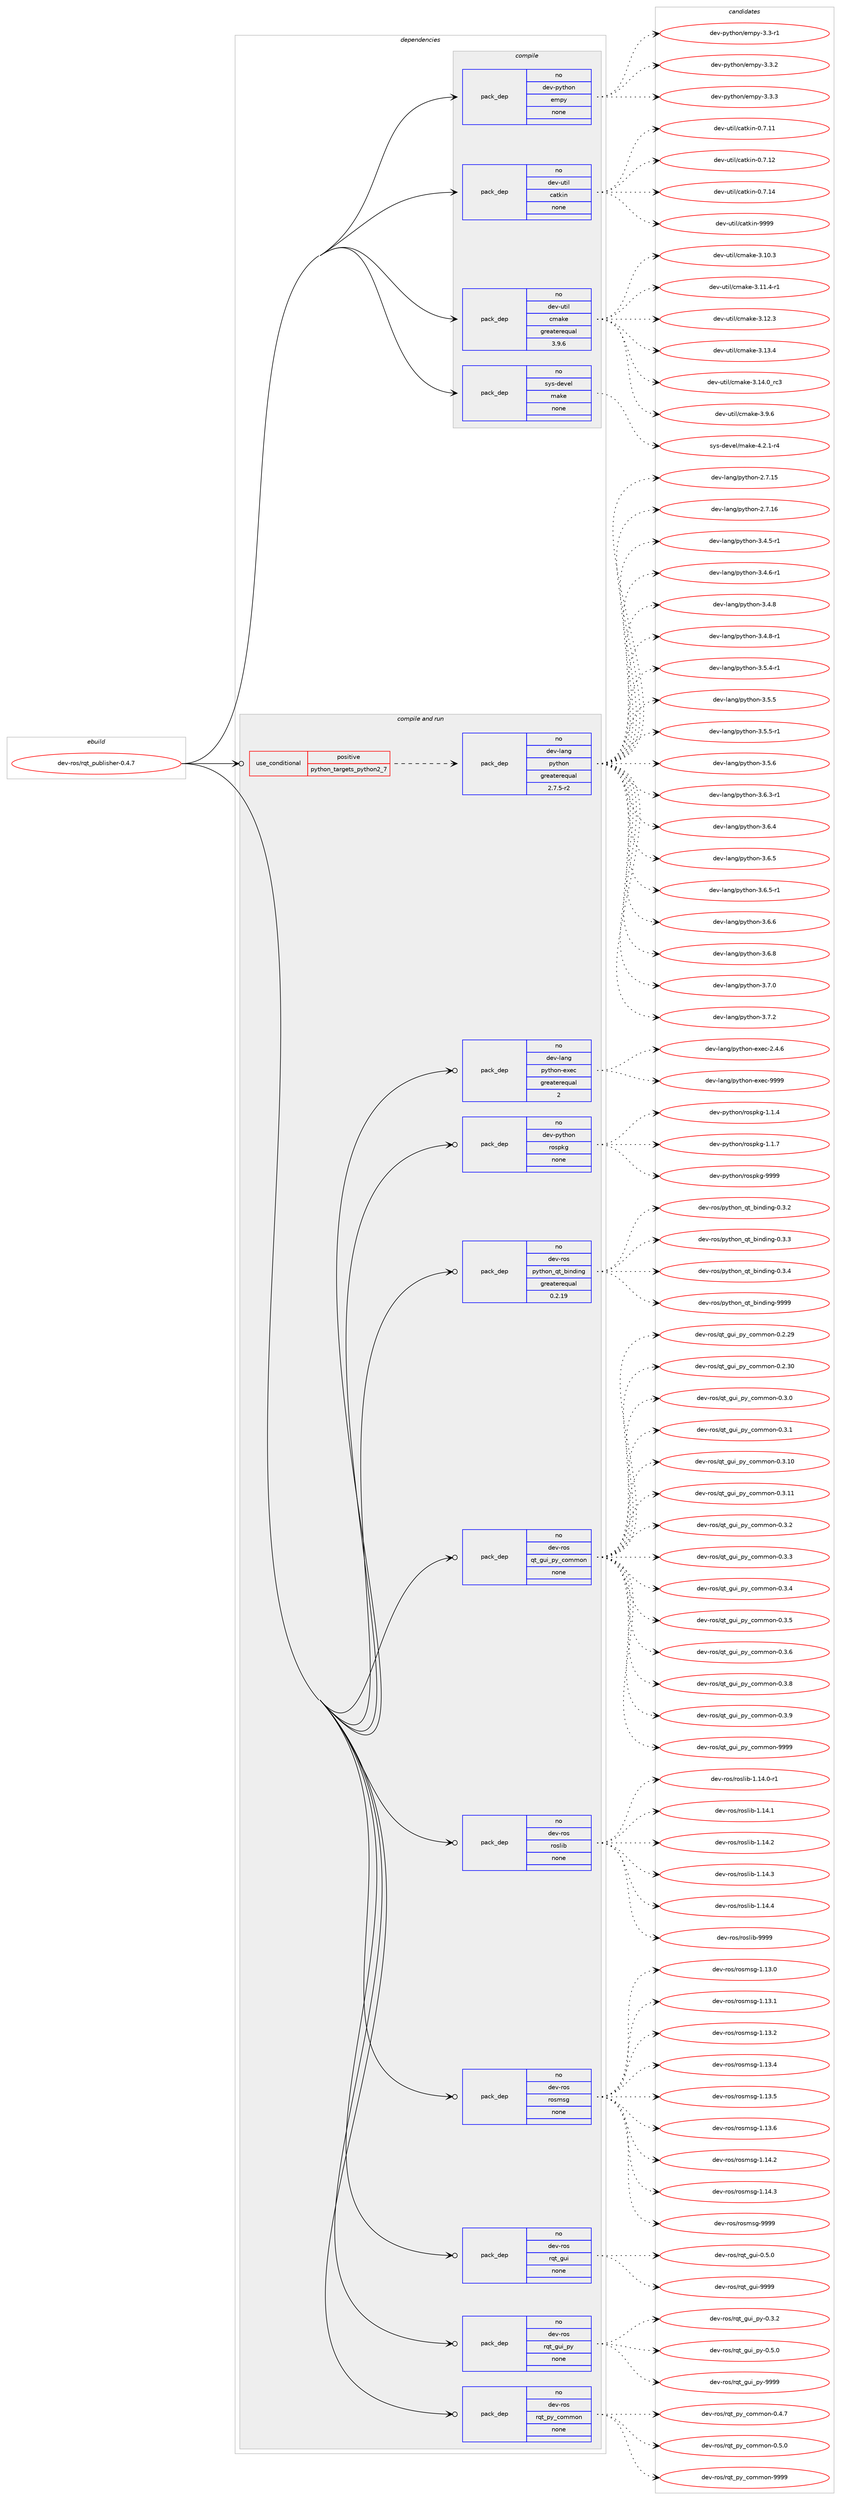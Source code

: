 digraph prolog {

# *************
# Graph options
# *************

newrank=true;
concentrate=true;
compound=true;
graph [rankdir=LR,fontname=Helvetica,fontsize=10,ranksep=1.5];#, ranksep=2.5, nodesep=0.2];
edge  [arrowhead=vee];
node  [fontname=Helvetica,fontsize=10];

# **********
# The ebuild
# **********

subgraph cluster_leftcol {
color=gray;
rank=same;
label=<<i>ebuild</i>>;
id [label="dev-ros/rqt_publisher-0.4.7", color=red, width=4, href="../dev-ros/rqt_publisher-0.4.7.svg"];
}

# ****************
# The dependencies
# ****************

subgraph cluster_midcol {
color=gray;
label=<<i>dependencies</i>>;
subgraph cluster_compile {
fillcolor="#eeeeee";
style=filled;
label=<<i>compile</i>>;
subgraph pack1055772 {
dependency1469683 [label=<<TABLE BORDER="0" CELLBORDER="1" CELLSPACING="0" CELLPADDING="4" WIDTH="220"><TR><TD ROWSPAN="6" CELLPADDING="30">pack_dep</TD></TR><TR><TD WIDTH="110">no</TD></TR><TR><TD>dev-python</TD></TR><TR><TD>empy</TD></TR><TR><TD>none</TD></TR><TR><TD></TD></TR></TABLE>>, shape=none, color=blue];
}
id:e -> dependency1469683:w [weight=20,style="solid",arrowhead="vee"];
subgraph pack1055773 {
dependency1469684 [label=<<TABLE BORDER="0" CELLBORDER="1" CELLSPACING="0" CELLPADDING="4" WIDTH="220"><TR><TD ROWSPAN="6" CELLPADDING="30">pack_dep</TD></TR><TR><TD WIDTH="110">no</TD></TR><TR><TD>dev-util</TD></TR><TR><TD>catkin</TD></TR><TR><TD>none</TD></TR><TR><TD></TD></TR></TABLE>>, shape=none, color=blue];
}
id:e -> dependency1469684:w [weight=20,style="solid",arrowhead="vee"];
subgraph pack1055774 {
dependency1469685 [label=<<TABLE BORDER="0" CELLBORDER="1" CELLSPACING="0" CELLPADDING="4" WIDTH="220"><TR><TD ROWSPAN="6" CELLPADDING="30">pack_dep</TD></TR><TR><TD WIDTH="110">no</TD></TR><TR><TD>dev-util</TD></TR><TR><TD>cmake</TD></TR><TR><TD>greaterequal</TD></TR><TR><TD>3.9.6</TD></TR></TABLE>>, shape=none, color=blue];
}
id:e -> dependency1469685:w [weight=20,style="solid",arrowhead="vee"];
subgraph pack1055775 {
dependency1469686 [label=<<TABLE BORDER="0" CELLBORDER="1" CELLSPACING="0" CELLPADDING="4" WIDTH="220"><TR><TD ROWSPAN="6" CELLPADDING="30">pack_dep</TD></TR><TR><TD WIDTH="110">no</TD></TR><TR><TD>sys-devel</TD></TR><TR><TD>make</TD></TR><TR><TD>none</TD></TR><TR><TD></TD></TR></TABLE>>, shape=none, color=blue];
}
id:e -> dependency1469686:w [weight=20,style="solid",arrowhead="vee"];
}
subgraph cluster_compileandrun {
fillcolor="#eeeeee";
style=filled;
label=<<i>compile and run</i>>;
subgraph cond390521 {
dependency1469687 [label=<<TABLE BORDER="0" CELLBORDER="1" CELLSPACING="0" CELLPADDING="4"><TR><TD ROWSPAN="3" CELLPADDING="10">use_conditional</TD></TR><TR><TD>positive</TD></TR><TR><TD>python_targets_python2_7</TD></TR></TABLE>>, shape=none, color=red];
subgraph pack1055776 {
dependency1469688 [label=<<TABLE BORDER="0" CELLBORDER="1" CELLSPACING="0" CELLPADDING="4" WIDTH="220"><TR><TD ROWSPAN="6" CELLPADDING="30">pack_dep</TD></TR><TR><TD WIDTH="110">no</TD></TR><TR><TD>dev-lang</TD></TR><TR><TD>python</TD></TR><TR><TD>greaterequal</TD></TR><TR><TD>2.7.5-r2</TD></TR></TABLE>>, shape=none, color=blue];
}
dependency1469687:e -> dependency1469688:w [weight=20,style="dashed",arrowhead="vee"];
}
id:e -> dependency1469687:w [weight=20,style="solid",arrowhead="odotvee"];
subgraph pack1055777 {
dependency1469689 [label=<<TABLE BORDER="0" CELLBORDER="1" CELLSPACING="0" CELLPADDING="4" WIDTH="220"><TR><TD ROWSPAN="6" CELLPADDING="30">pack_dep</TD></TR><TR><TD WIDTH="110">no</TD></TR><TR><TD>dev-lang</TD></TR><TR><TD>python-exec</TD></TR><TR><TD>greaterequal</TD></TR><TR><TD>2</TD></TR></TABLE>>, shape=none, color=blue];
}
id:e -> dependency1469689:w [weight=20,style="solid",arrowhead="odotvee"];
subgraph pack1055778 {
dependency1469690 [label=<<TABLE BORDER="0" CELLBORDER="1" CELLSPACING="0" CELLPADDING="4" WIDTH="220"><TR><TD ROWSPAN="6" CELLPADDING="30">pack_dep</TD></TR><TR><TD WIDTH="110">no</TD></TR><TR><TD>dev-python</TD></TR><TR><TD>rospkg</TD></TR><TR><TD>none</TD></TR><TR><TD></TD></TR></TABLE>>, shape=none, color=blue];
}
id:e -> dependency1469690:w [weight=20,style="solid",arrowhead="odotvee"];
subgraph pack1055779 {
dependency1469691 [label=<<TABLE BORDER="0" CELLBORDER="1" CELLSPACING="0" CELLPADDING="4" WIDTH="220"><TR><TD ROWSPAN="6" CELLPADDING="30">pack_dep</TD></TR><TR><TD WIDTH="110">no</TD></TR><TR><TD>dev-ros</TD></TR><TR><TD>python_qt_binding</TD></TR><TR><TD>greaterequal</TD></TR><TR><TD>0.2.19</TD></TR></TABLE>>, shape=none, color=blue];
}
id:e -> dependency1469691:w [weight=20,style="solid",arrowhead="odotvee"];
subgraph pack1055780 {
dependency1469692 [label=<<TABLE BORDER="0" CELLBORDER="1" CELLSPACING="0" CELLPADDING="4" WIDTH="220"><TR><TD ROWSPAN="6" CELLPADDING="30">pack_dep</TD></TR><TR><TD WIDTH="110">no</TD></TR><TR><TD>dev-ros</TD></TR><TR><TD>qt_gui_py_common</TD></TR><TR><TD>none</TD></TR><TR><TD></TD></TR></TABLE>>, shape=none, color=blue];
}
id:e -> dependency1469692:w [weight=20,style="solid",arrowhead="odotvee"];
subgraph pack1055781 {
dependency1469693 [label=<<TABLE BORDER="0" CELLBORDER="1" CELLSPACING="0" CELLPADDING="4" WIDTH="220"><TR><TD ROWSPAN="6" CELLPADDING="30">pack_dep</TD></TR><TR><TD WIDTH="110">no</TD></TR><TR><TD>dev-ros</TD></TR><TR><TD>roslib</TD></TR><TR><TD>none</TD></TR><TR><TD></TD></TR></TABLE>>, shape=none, color=blue];
}
id:e -> dependency1469693:w [weight=20,style="solid",arrowhead="odotvee"];
subgraph pack1055782 {
dependency1469694 [label=<<TABLE BORDER="0" CELLBORDER="1" CELLSPACING="0" CELLPADDING="4" WIDTH="220"><TR><TD ROWSPAN="6" CELLPADDING="30">pack_dep</TD></TR><TR><TD WIDTH="110">no</TD></TR><TR><TD>dev-ros</TD></TR><TR><TD>rosmsg</TD></TR><TR><TD>none</TD></TR><TR><TD></TD></TR></TABLE>>, shape=none, color=blue];
}
id:e -> dependency1469694:w [weight=20,style="solid",arrowhead="odotvee"];
subgraph pack1055783 {
dependency1469695 [label=<<TABLE BORDER="0" CELLBORDER="1" CELLSPACING="0" CELLPADDING="4" WIDTH="220"><TR><TD ROWSPAN="6" CELLPADDING="30">pack_dep</TD></TR><TR><TD WIDTH="110">no</TD></TR><TR><TD>dev-ros</TD></TR><TR><TD>rqt_gui</TD></TR><TR><TD>none</TD></TR><TR><TD></TD></TR></TABLE>>, shape=none, color=blue];
}
id:e -> dependency1469695:w [weight=20,style="solid",arrowhead="odotvee"];
subgraph pack1055784 {
dependency1469696 [label=<<TABLE BORDER="0" CELLBORDER="1" CELLSPACING="0" CELLPADDING="4" WIDTH="220"><TR><TD ROWSPAN="6" CELLPADDING="30">pack_dep</TD></TR><TR><TD WIDTH="110">no</TD></TR><TR><TD>dev-ros</TD></TR><TR><TD>rqt_gui_py</TD></TR><TR><TD>none</TD></TR><TR><TD></TD></TR></TABLE>>, shape=none, color=blue];
}
id:e -> dependency1469696:w [weight=20,style="solid",arrowhead="odotvee"];
subgraph pack1055785 {
dependency1469697 [label=<<TABLE BORDER="0" CELLBORDER="1" CELLSPACING="0" CELLPADDING="4" WIDTH="220"><TR><TD ROWSPAN="6" CELLPADDING="30">pack_dep</TD></TR><TR><TD WIDTH="110">no</TD></TR><TR><TD>dev-ros</TD></TR><TR><TD>rqt_py_common</TD></TR><TR><TD>none</TD></TR><TR><TD></TD></TR></TABLE>>, shape=none, color=blue];
}
id:e -> dependency1469697:w [weight=20,style="solid",arrowhead="odotvee"];
}
subgraph cluster_run {
fillcolor="#eeeeee";
style=filled;
label=<<i>run</i>>;
}
}

# **************
# The candidates
# **************

subgraph cluster_choices {
rank=same;
color=gray;
label=<<i>candidates</i>>;

subgraph choice1055772 {
color=black;
nodesep=1;
choice1001011184511212111610411111047101109112121455146514511449 [label="dev-python/empy-3.3-r1", color=red, width=4,href="../dev-python/empy-3.3-r1.svg"];
choice1001011184511212111610411111047101109112121455146514650 [label="dev-python/empy-3.3.2", color=red, width=4,href="../dev-python/empy-3.3.2.svg"];
choice1001011184511212111610411111047101109112121455146514651 [label="dev-python/empy-3.3.3", color=red, width=4,href="../dev-python/empy-3.3.3.svg"];
dependency1469683:e -> choice1001011184511212111610411111047101109112121455146514511449:w [style=dotted,weight="100"];
dependency1469683:e -> choice1001011184511212111610411111047101109112121455146514650:w [style=dotted,weight="100"];
dependency1469683:e -> choice1001011184511212111610411111047101109112121455146514651:w [style=dotted,weight="100"];
}
subgraph choice1055773 {
color=black;
nodesep=1;
choice1001011184511711610510847999711610710511045484655464949 [label="dev-util/catkin-0.7.11", color=red, width=4,href="../dev-util/catkin-0.7.11.svg"];
choice1001011184511711610510847999711610710511045484655464950 [label="dev-util/catkin-0.7.12", color=red, width=4,href="../dev-util/catkin-0.7.12.svg"];
choice1001011184511711610510847999711610710511045484655464952 [label="dev-util/catkin-0.7.14", color=red, width=4,href="../dev-util/catkin-0.7.14.svg"];
choice100101118451171161051084799971161071051104557575757 [label="dev-util/catkin-9999", color=red, width=4,href="../dev-util/catkin-9999.svg"];
dependency1469684:e -> choice1001011184511711610510847999711610710511045484655464949:w [style=dotted,weight="100"];
dependency1469684:e -> choice1001011184511711610510847999711610710511045484655464950:w [style=dotted,weight="100"];
dependency1469684:e -> choice1001011184511711610510847999711610710511045484655464952:w [style=dotted,weight="100"];
dependency1469684:e -> choice100101118451171161051084799971161071051104557575757:w [style=dotted,weight="100"];
}
subgraph choice1055774 {
color=black;
nodesep=1;
choice1001011184511711610510847991099710710145514649484651 [label="dev-util/cmake-3.10.3", color=red, width=4,href="../dev-util/cmake-3.10.3.svg"];
choice10010111845117116105108479910997107101455146494946524511449 [label="dev-util/cmake-3.11.4-r1", color=red, width=4,href="../dev-util/cmake-3.11.4-r1.svg"];
choice1001011184511711610510847991099710710145514649504651 [label="dev-util/cmake-3.12.3", color=red, width=4,href="../dev-util/cmake-3.12.3.svg"];
choice1001011184511711610510847991099710710145514649514652 [label="dev-util/cmake-3.13.4", color=red, width=4,href="../dev-util/cmake-3.13.4.svg"];
choice1001011184511711610510847991099710710145514649524648951149951 [label="dev-util/cmake-3.14.0_rc3", color=red, width=4,href="../dev-util/cmake-3.14.0_rc3.svg"];
choice10010111845117116105108479910997107101455146574654 [label="dev-util/cmake-3.9.6", color=red, width=4,href="../dev-util/cmake-3.9.6.svg"];
dependency1469685:e -> choice1001011184511711610510847991099710710145514649484651:w [style=dotted,weight="100"];
dependency1469685:e -> choice10010111845117116105108479910997107101455146494946524511449:w [style=dotted,weight="100"];
dependency1469685:e -> choice1001011184511711610510847991099710710145514649504651:w [style=dotted,weight="100"];
dependency1469685:e -> choice1001011184511711610510847991099710710145514649514652:w [style=dotted,weight="100"];
dependency1469685:e -> choice1001011184511711610510847991099710710145514649524648951149951:w [style=dotted,weight="100"];
dependency1469685:e -> choice10010111845117116105108479910997107101455146574654:w [style=dotted,weight="100"];
}
subgraph choice1055775 {
color=black;
nodesep=1;
choice1151211154510010111810110847109971071014552465046494511452 [label="sys-devel/make-4.2.1-r4", color=red, width=4,href="../sys-devel/make-4.2.1-r4.svg"];
dependency1469686:e -> choice1151211154510010111810110847109971071014552465046494511452:w [style=dotted,weight="100"];
}
subgraph choice1055776 {
color=black;
nodesep=1;
choice10010111845108971101034711212111610411111045504655464953 [label="dev-lang/python-2.7.15", color=red, width=4,href="../dev-lang/python-2.7.15.svg"];
choice10010111845108971101034711212111610411111045504655464954 [label="dev-lang/python-2.7.16", color=red, width=4,href="../dev-lang/python-2.7.16.svg"];
choice1001011184510897110103471121211161041111104551465246534511449 [label="dev-lang/python-3.4.5-r1", color=red, width=4,href="../dev-lang/python-3.4.5-r1.svg"];
choice1001011184510897110103471121211161041111104551465246544511449 [label="dev-lang/python-3.4.6-r1", color=red, width=4,href="../dev-lang/python-3.4.6-r1.svg"];
choice100101118451089711010347112121116104111110455146524656 [label="dev-lang/python-3.4.8", color=red, width=4,href="../dev-lang/python-3.4.8.svg"];
choice1001011184510897110103471121211161041111104551465246564511449 [label="dev-lang/python-3.4.8-r1", color=red, width=4,href="../dev-lang/python-3.4.8-r1.svg"];
choice1001011184510897110103471121211161041111104551465346524511449 [label="dev-lang/python-3.5.4-r1", color=red, width=4,href="../dev-lang/python-3.5.4-r1.svg"];
choice100101118451089711010347112121116104111110455146534653 [label="dev-lang/python-3.5.5", color=red, width=4,href="../dev-lang/python-3.5.5.svg"];
choice1001011184510897110103471121211161041111104551465346534511449 [label="dev-lang/python-3.5.5-r1", color=red, width=4,href="../dev-lang/python-3.5.5-r1.svg"];
choice100101118451089711010347112121116104111110455146534654 [label="dev-lang/python-3.5.6", color=red, width=4,href="../dev-lang/python-3.5.6.svg"];
choice1001011184510897110103471121211161041111104551465446514511449 [label="dev-lang/python-3.6.3-r1", color=red, width=4,href="../dev-lang/python-3.6.3-r1.svg"];
choice100101118451089711010347112121116104111110455146544652 [label="dev-lang/python-3.6.4", color=red, width=4,href="../dev-lang/python-3.6.4.svg"];
choice100101118451089711010347112121116104111110455146544653 [label="dev-lang/python-3.6.5", color=red, width=4,href="../dev-lang/python-3.6.5.svg"];
choice1001011184510897110103471121211161041111104551465446534511449 [label="dev-lang/python-3.6.5-r1", color=red, width=4,href="../dev-lang/python-3.6.5-r1.svg"];
choice100101118451089711010347112121116104111110455146544654 [label="dev-lang/python-3.6.6", color=red, width=4,href="../dev-lang/python-3.6.6.svg"];
choice100101118451089711010347112121116104111110455146544656 [label="dev-lang/python-3.6.8", color=red, width=4,href="../dev-lang/python-3.6.8.svg"];
choice100101118451089711010347112121116104111110455146554648 [label="dev-lang/python-3.7.0", color=red, width=4,href="../dev-lang/python-3.7.0.svg"];
choice100101118451089711010347112121116104111110455146554650 [label="dev-lang/python-3.7.2", color=red, width=4,href="../dev-lang/python-3.7.2.svg"];
dependency1469688:e -> choice10010111845108971101034711212111610411111045504655464953:w [style=dotted,weight="100"];
dependency1469688:e -> choice10010111845108971101034711212111610411111045504655464954:w [style=dotted,weight="100"];
dependency1469688:e -> choice1001011184510897110103471121211161041111104551465246534511449:w [style=dotted,weight="100"];
dependency1469688:e -> choice1001011184510897110103471121211161041111104551465246544511449:w [style=dotted,weight="100"];
dependency1469688:e -> choice100101118451089711010347112121116104111110455146524656:w [style=dotted,weight="100"];
dependency1469688:e -> choice1001011184510897110103471121211161041111104551465246564511449:w [style=dotted,weight="100"];
dependency1469688:e -> choice1001011184510897110103471121211161041111104551465346524511449:w [style=dotted,weight="100"];
dependency1469688:e -> choice100101118451089711010347112121116104111110455146534653:w [style=dotted,weight="100"];
dependency1469688:e -> choice1001011184510897110103471121211161041111104551465346534511449:w [style=dotted,weight="100"];
dependency1469688:e -> choice100101118451089711010347112121116104111110455146534654:w [style=dotted,weight="100"];
dependency1469688:e -> choice1001011184510897110103471121211161041111104551465446514511449:w [style=dotted,weight="100"];
dependency1469688:e -> choice100101118451089711010347112121116104111110455146544652:w [style=dotted,weight="100"];
dependency1469688:e -> choice100101118451089711010347112121116104111110455146544653:w [style=dotted,weight="100"];
dependency1469688:e -> choice1001011184510897110103471121211161041111104551465446534511449:w [style=dotted,weight="100"];
dependency1469688:e -> choice100101118451089711010347112121116104111110455146544654:w [style=dotted,weight="100"];
dependency1469688:e -> choice100101118451089711010347112121116104111110455146544656:w [style=dotted,weight="100"];
dependency1469688:e -> choice100101118451089711010347112121116104111110455146554648:w [style=dotted,weight="100"];
dependency1469688:e -> choice100101118451089711010347112121116104111110455146554650:w [style=dotted,weight="100"];
}
subgraph choice1055777 {
color=black;
nodesep=1;
choice1001011184510897110103471121211161041111104510112010199455046524654 [label="dev-lang/python-exec-2.4.6", color=red, width=4,href="../dev-lang/python-exec-2.4.6.svg"];
choice10010111845108971101034711212111610411111045101120101994557575757 [label="dev-lang/python-exec-9999", color=red, width=4,href="../dev-lang/python-exec-9999.svg"];
dependency1469689:e -> choice1001011184510897110103471121211161041111104510112010199455046524654:w [style=dotted,weight="100"];
dependency1469689:e -> choice10010111845108971101034711212111610411111045101120101994557575757:w [style=dotted,weight="100"];
}
subgraph choice1055778 {
color=black;
nodesep=1;
choice1001011184511212111610411111047114111115112107103454946494652 [label="dev-python/rospkg-1.1.4", color=red, width=4,href="../dev-python/rospkg-1.1.4.svg"];
choice1001011184511212111610411111047114111115112107103454946494655 [label="dev-python/rospkg-1.1.7", color=red, width=4,href="../dev-python/rospkg-1.1.7.svg"];
choice10010111845112121116104111110471141111151121071034557575757 [label="dev-python/rospkg-9999", color=red, width=4,href="../dev-python/rospkg-9999.svg"];
dependency1469690:e -> choice1001011184511212111610411111047114111115112107103454946494652:w [style=dotted,weight="100"];
dependency1469690:e -> choice1001011184511212111610411111047114111115112107103454946494655:w [style=dotted,weight="100"];
dependency1469690:e -> choice10010111845112121116104111110471141111151121071034557575757:w [style=dotted,weight="100"];
}
subgraph choice1055779 {
color=black;
nodesep=1;
choice1001011184511411111547112121116104111110951131169598105110100105110103454846514650 [label="dev-ros/python_qt_binding-0.3.2", color=red, width=4,href="../dev-ros/python_qt_binding-0.3.2.svg"];
choice1001011184511411111547112121116104111110951131169598105110100105110103454846514651 [label="dev-ros/python_qt_binding-0.3.3", color=red, width=4,href="../dev-ros/python_qt_binding-0.3.3.svg"];
choice1001011184511411111547112121116104111110951131169598105110100105110103454846514652 [label="dev-ros/python_qt_binding-0.3.4", color=red, width=4,href="../dev-ros/python_qt_binding-0.3.4.svg"];
choice10010111845114111115471121211161041111109511311695981051101001051101034557575757 [label="dev-ros/python_qt_binding-9999", color=red, width=4,href="../dev-ros/python_qt_binding-9999.svg"];
dependency1469691:e -> choice1001011184511411111547112121116104111110951131169598105110100105110103454846514650:w [style=dotted,weight="100"];
dependency1469691:e -> choice1001011184511411111547112121116104111110951131169598105110100105110103454846514651:w [style=dotted,weight="100"];
dependency1469691:e -> choice1001011184511411111547112121116104111110951131169598105110100105110103454846514652:w [style=dotted,weight="100"];
dependency1469691:e -> choice10010111845114111115471121211161041111109511311695981051101001051101034557575757:w [style=dotted,weight="100"];
}
subgraph choice1055780 {
color=black;
nodesep=1;
choice10010111845114111115471131169510311710595112121959911110910911111045484650465057 [label="dev-ros/qt_gui_py_common-0.2.29", color=red, width=4,href="../dev-ros/qt_gui_py_common-0.2.29.svg"];
choice10010111845114111115471131169510311710595112121959911110910911111045484650465148 [label="dev-ros/qt_gui_py_common-0.2.30", color=red, width=4,href="../dev-ros/qt_gui_py_common-0.2.30.svg"];
choice100101118451141111154711311695103117105951121219599111109109111110454846514648 [label="dev-ros/qt_gui_py_common-0.3.0", color=red, width=4,href="../dev-ros/qt_gui_py_common-0.3.0.svg"];
choice100101118451141111154711311695103117105951121219599111109109111110454846514649 [label="dev-ros/qt_gui_py_common-0.3.1", color=red, width=4,href="../dev-ros/qt_gui_py_common-0.3.1.svg"];
choice10010111845114111115471131169510311710595112121959911110910911111045484651464948 [label="dev-ros/qt_gui_py_common-0.3.10", color=red, width=4,href="../dev-ros/qt_gui_py_common-0.3.10.svg"];
choice10010111845114111115471131169510311710595112121959911110910911111045484651464949 [label="dev-ros/qt_gui_py_common-0.3.11", color=red, width=4,href="../dev-ros/qt_gui_py_common-0.3.11.svg"];
choice100101118451141111154711311695103117105951121219599111109109111110454846514650 [label="dev-ros/qt_gui_py_common-0.3.2", color=red, width=4,href="../dev-ros/qt_gui_py_common-0.3.2.svg"];
choice100101118451141111154711311695103117105951121219599111109109111110454846514651 [label="dev-ros/qt_gui_py_common-0.3.3", color=red, width=4,href="../dev-ros/qt_gui_py_common-0.3.3.svg"];
choice100101118451141111154711311695103117105951121219599111109109111110454846514652 [label="dev-ros/qt_gui_py_common-0.3.4", color=red, width=4,href="../dev-ros/qt_gui_py_common-0.3.4.svg"];
choice100101118451141111154711311695103117105951121219599111109109111110454846514653 [label="dev-ros/qt_gui_py_common-0.3.5", color=red, width=4,href="../dev-ros/qt_gui_py_common-0.3.5.svg"];
choice100101118451141111154711311695103117105951121219599111109109111110454846514654 [label="dev-ros/qt_gui_py_common-0.3.6", color=red, width=4,href="../dev-ros/qt_gui_py_common-0.3.6.svg"];
choice100101118451141111154711311695103117105951121219599111109109111110454846514656 [label="dev-ros/qt_gui_py_common-0.3.8", color=red, width=4,href="../dev-ros/qt_gui_py_common-0.3.8.svg"];
choice100101118451141111154711311695103117105951121219599111109109111110454846514657 [label="dev-ros/qt_gui_py_common-0.3.9", color=red, width=4,href="../dev-ros/qt_gui_py_common-0.3.9.svg"];
choice1001011184511411111547113116951031171059511212195991111091091111104557575757 [label="dev-ros/qt_gui_py_common-9999", color=red, width=4,href="../dev-ros/qt_gui_py_common-9999.svg"];
dependency1469692:e -> choice10010111845114111115471131169510311710595112121959911110910911111045484650465057:w [style=dotted,weight="100"];
dependency1469692:e -> choice10010111845114111115471131169510311710595112121959911110910911111045484650465148:w [style=dotted,weight="100"];
dependency1469692:e -> choice100101118451141111154711311695103117105951121219599111109109111110454846514648:w [style=dotted,weight="100"];
dependency1469692:e -> choice100101118451141111154711311695103117105951121219599111109109111110454846514649:w [style=dotted,weight="100"];
dependency1469692:e -> choice10010111845114111115471131169510311710595112121959911110910911111045484651464948:w [style=dotted,weight="100"];
dependency1469692:e -> choice10010111845114111115471131169510311710595112121959911110910911111045484651464949:w [style=dotted,weight="100"];
dependency1469692:e -> choice100101118451141111154711311695103117105951121219599111109109111110454846514650:w [style=dotted,weight="100"];
dependency1469692:e -> choice100101118451141111154711311695103117105951121219599111109109111110454846514651:w [style=dotted,weight="100"];
dependency1469692:e -> choice100101118451141111154711311695103117105951121219599111109109111110454846514652:w [style=dotted,weight="100"];
dependency1469692:e -> choice100101118451141111154711311695103117105951121219599111109109111110454846514653:w [style=dotted,weight="100"];
dependency1469692:e -> choice100101118451141111154711311695103117105951121219599111109109111110454846514654:w [style=dotted,weight="100"];
dependency1469692:e -> choice100101118451141111154711311695103117105951121219599111109109111110454846514656:w [style=dotted,weight="100"];
dependency1469692:e -> choice100101118451141111154711311695103117105951121219599111109109111110454846514657:w [style=dotted,weight="100"];
dependency1469692:e -> choice1001011184511411111547113116951031171059511212195991111091091111104557575757:w [style=dotted,weight="100"];
}
subgraph choice1055781 {
color=black;
nodesep=1;
choice100101118451141111154711411111510810598454946495246484511449 [label="dev-ros/roslib-1.14.0-r1", color=red, width=4,href="../dev-ros/roslib-1.14.0-r1.svg"];
choice10010111845114111115471141111151081059845494649524649 [label="dev-ros/roslib-1.14.1", color=red, width=4,href="../dev-ros/roslib-1.14.1.svg"];
choice10010111845114111115471141111151081059845494649524650 [label="dev-ros/roslib-1.14.2", color=red, width=4,href="../dev-ros/roslib-1.14.2.svg"];
choice10010111845114111115471141111151081059845494649524651 [label="dev-ros/roslib-1.14.3", color=red, width=4,href="../dev-ros/roslib-1.14.3.svg"];
choice10010111845114111115471141111151081059845494649524652 [label="dev-ros/roslib-1.14.4", color=red, width=4,href="../dev-ros/roslib-1.14.4.svg"];
choice1001011184511411111547114111115108105984557575757 [label="dev-ros/roslib-9999", color=red, width=4,href="../dev-ros/roslib-9999.svg"];
dependency1469693:e -> choice100101118451141111154711411111510810598454946495246484511449:w [style=dotted,weight="100"];
dependency1469693:e -> choice10010111845114111115471141111151081059845494649524649:w [style=dotted,weight="100"];
dependency1469693:e -> choice10010111845114111115471141111151081059845494649524650:w [style=dotted,weight="100"];
dependency1469693:e -> choice10010111845114111115471141111151081059845494649524651:w [style=dotted,weight="100"];
dependency1469693:e -> choice10010111845114111115471141111151081059845494649524652:w [style=dotted,weight="100"];
dependency1469693:e -> choice1001011184511411111547114111115108105984557575757:w [style=dotted,weight="100"];
}
subgraph choice1055782 {
color=black;
nodesep=1;
choice100101118451141111154711411111510911510345494649514648 [label="dev-ros/rosmsg-1.13.0", color=red, width=4,href="../dev-ros/rosmsg-1.13.0.svg"];
choice100101118451141111154711411111510911510345494649514649 [label="dev-ros/rosmsg-1.13.1", color=red, width=4,href="../dev-ros/rosmsg-1.13.1.svg"];
choice100101118451141111154711411111510911510345494649514650 [label="dev-ros/rosmsg-1.13.2", color=red, width=4,href="../dev-ros/rosmsg-1.13.2.svg"];
choice100101118451141111154711411111510911510345494649514652 [label="dev-ros/rosmsg-1.13.4", color=red, width=4,href="../dev-ros/rosmsg-1.13.4.svg"];
choice100101118451141111154711411111510911510345494649514653 [label="dev-ros/rosmsg-1.13.5", color=red, width=4,href="../dev-ros/rosmsg-1.13.5.svg"];
choice100101118451141111154711411111510911510345494649514654 [label="dev-ros/rosmsg-1.13.6", color=red, width=4,href="../dev-ros/rosmsg-1.13.6.svg"];
choice100101118451141111154711411111510911510345494649524650 [label="dev-ros/rosmsg-1.14.2", color=red, width=4,href="../dev-ros/rosmsg-1.14.2.svg"];
choice100101118451141111154711411111510911510345494649524651 [label="dev-ros/rosmsg-1.14.3", color=red, width=4,href="../dev-ros/rosmsg-1.14.3.svg"];
choice10010111845114111115471141111151091151034557575757 [label="dev-ros/rosmsg-9999", color=red, width=4,href="../dev-ros/rosmsg-9999.svg"];
dependency1469694:e -> choice100101118451141111154711411111510911510345494649514648:w [style=dotted,weight="100"];
dependency1469694:e -> choice100101118451141111154711411111510911510345494649514649:w [style=dotted,weight="100"];
dependency1469694:e -> choice100101118451141111154711411111510911510345494649514650:w [style=dotted,weight="100"];
dependency1469694:e -> choice100101118451141111154711411111510911510345494649514652:w [style=dotted,weight="100"];
dependency1469694:e -> choice100101118451141111154711411111510911510345494649514653:w [style=dotted,weight="100"];
dependency1469694:e -> choice100101118451141111154711411111510911510345494649514654:w [style=dotted,weight="100"];
dependency1469694:e -> choice100101118451141111154711411111510911510345494649524650:w [style=dotted,weight="100"];
dependency1469694:e -> choice100101118451141111154711411111510911510345494649524651:w [style=dotted,weight="100"];
dependency1469694:e -> choice10010111845114111115471141111151091151034557575757:w [style=dotted,weight="100"];
}
subgraph choice1055783 {
color=black;
nodesep=1;
choice100101118451141111154711411311695103117105454846534648 [label="dev-ros/rqt_gui-0.5.0", color=red, width=4,href="../dev-ros/rqt_gui-0.5.0.svg"];
choice1001011184511411111547114113116951031171054557575757 [label="dev-ros/rqt_gui-9999", color=red, width=4,href="../dev-ros/rqt_gui-9999.svg"];
dependency1469695:e -> choice100101118451141111154711411311695103117105454846534648:w [style=dotted,weight="100"];
dependency1469695:e -> choice1001011184511411111547114113116951031171054557575757:w [style=dotted,weight="100"];
}
subgraph choice1055784 {
color=black;
nodesep=1;
choice10010111845114111115471141131169510311710595112121454846514650 [label="dev-ros/rqt_gui_py-0.3.2", color=red, width=4,href="../dev-ros/rqt_gui_py-0.3.2.svg"];
choice10010111845114111115471141131169510311710595112121454846534648 [label="dev-ros/rqt_gui_py-0.5.0", color=red, width=4,href="../dev-ros/rqt_gui_py-0.5.0.svg"];
choice100101118451141111154711411311695103117105951121214557575757 [label="dev-ros/rqt_gui_py-9999", color=red, width=4,href="../dev-ros/rqt_gui_py-9999.svg"];
dependency1469696:e -> choice10010111845114111115471141131169510311710595112121454846514650:w [style=dotted,weight="100"];
dependency1469696:e -> choice10010111845114111115471141131169510311710595112121454846534648:w [style=dotted,weight="100"];
dependency1469696:e -> choice100101118451141111154711411311695103117105951121214557575757:w [style=dotted,weight="100"];
}
subgraph choice1055785 {
color=black;
nodesep=1;
choice1001011184511411111547114113116951121219599111109109111110454846524655 [label="dev-ros/rqt_py_common-0.4.7", color=red, width=4,href="../dev-ros/rqt_py_common-0.4.7.svg"];
choice1001011184511411111547114113116951121219599111109109111110454846534648 [label="dev-ros/rqt_py_common-0.5.0", color=red, width=4,href="../dev-ros/rqt_py_common-0.5.0.svg"];
choice10010111845114111115471141131169511212195991111091091111104557575757 [label="dev-ros/rqt_py_common-9999", color=red, width=4,href="../dev-ros/rqt_py_common-9999.svg"];
dependency1469697:e -> choice1001011184511411111547114113116951121219599111109109111110454846524655:w [style=dotted,weight="100"];
dependency1469697:e -> choice1001011184511411111547114113116951121219599111109109111110454846534648:w [style=dotted,weight="100"];
dependency1469697:e -> choice10010111845114111115471141131169511212195991111091091111104557575757:w [style=dotted,weight="100"];
}
}

}
